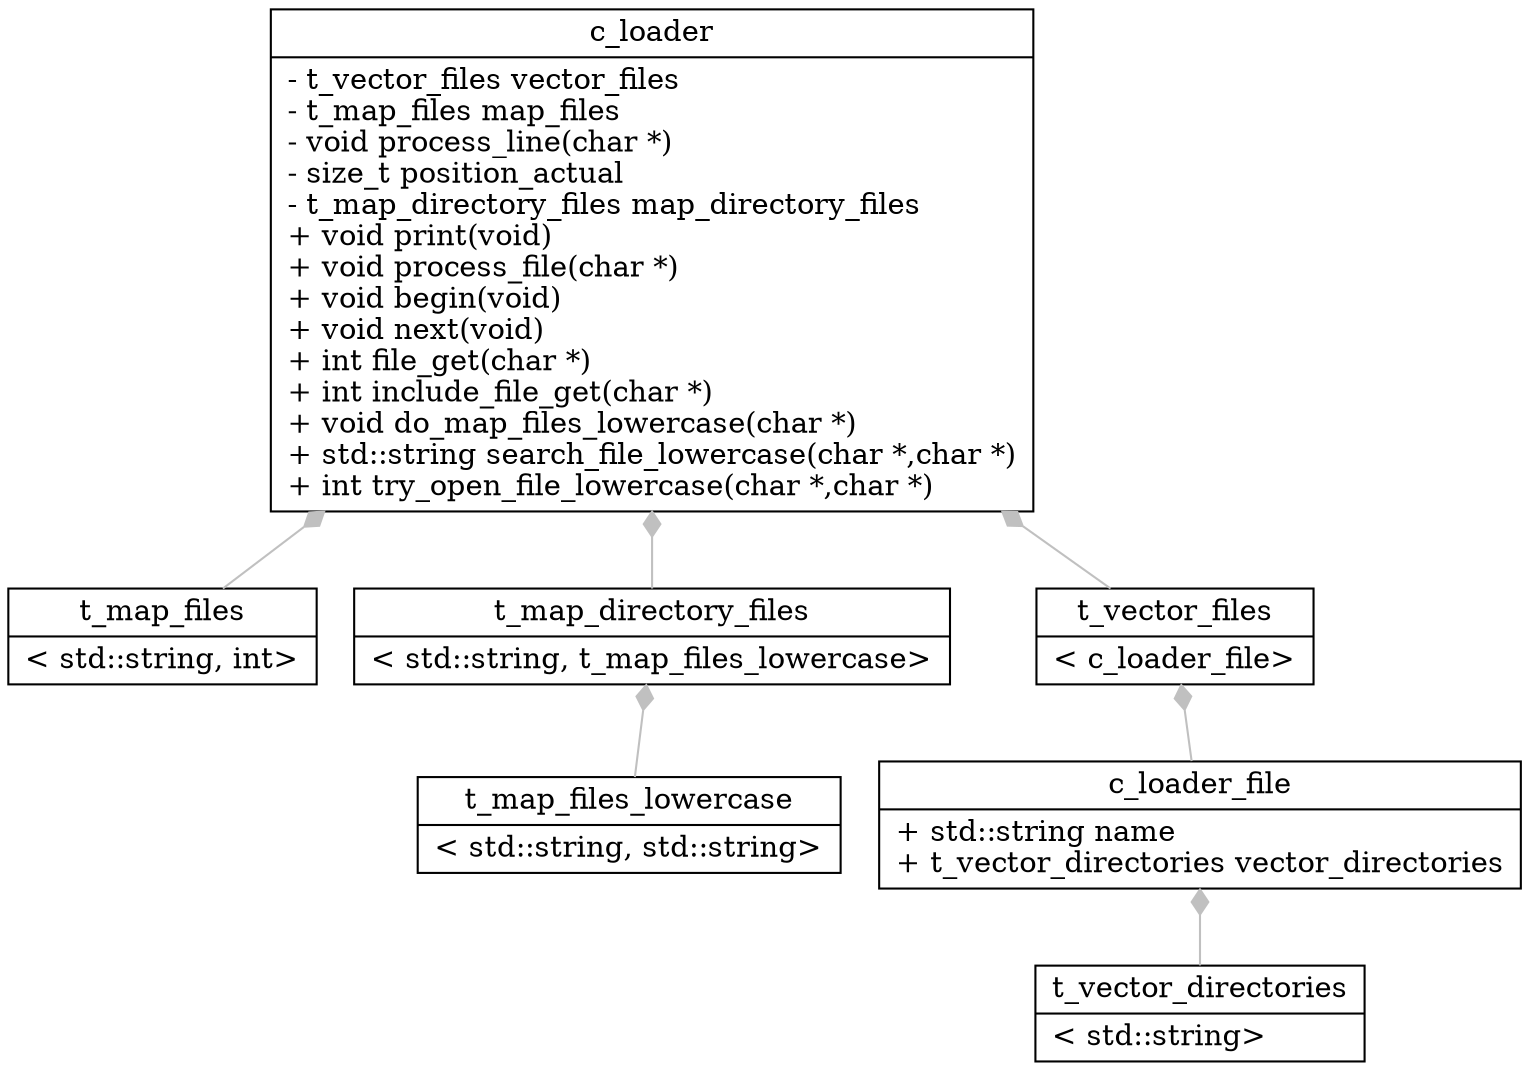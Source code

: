 digraph abidos_flow_diagram_01 {
//        fontname = "Bitstream Vera Sans"
//        fontsize = 8

        node [
//                fontname = "Bitstream Vera Sans"
//                fontsize = 8
                shape = "record"
        ]

        edge [
//                fontname = "Bitstream Vera Sans"
//                fontsize = 8
        ]
        
  c_loader [
//    URL="c_loader[/home/hevia/working/abidos/processor/includes/loader.h:42];c_loader[/home/hevia/working/abidos/processor/includes/loader.h:42];vector_files[/home/hevia/working/abidos/processor/includes/loader.h:45];map_files[/home/hevia/working/abidos/processor/includes/loader.h:46];process_line[/home/hevia/working/abidos/processor/src/loader.cpp:32];position_actual[/home/hevia/working/abidos/processor/includes/loader.h:50];map_directory_files[/home/hevia/working/abidos/processor/includes/loader.h:52];print[/home/hevia/working/abidos/processor/src/loader.cpp:99];process_file[/home/hevia/working/abidos/processor/src/loader.cpp:114];begin[/home/hevia/working/abidos/processor/src/loader.cpp:135];next[/home/hevia/working/abidos/processor/src/loader.cpp:140];file_get[/home/hevia/working/abidos/processor/src/loader.cpp:145];include_file_get[/home/hevia/working/abidos/processor/src/loader.cpp:169];do_map_files_lowercase[/home/hevia/working/abidos/processor/src/loader.cpp:249];search_file_lowercase[/home/hevia/working/abidos/processor/src/loader.cpp:294];try_open_file_lowercase[/home/hevia/working/abidos/processor/src/loader.cpp:329]",
    label="{ c_loader|- t_vector_files vector_files\l- t_map_files map_files\l- void process_line(char *)\l- size_t position_actual\l- t_map_directory_files map_directory_files\l+ void print(void)\l+ void process_file(char *)\l+ void begin(void)\l+ void next(void)\l+ int file_get(char *)\l+ int include_file_get(char *)\l+ void do_map_files_lowercase(char *)\l+ std::string search_file_lowercase(char *,char *)\l+ int try_open_file_lowercase(char *,char *)\l}"
  ]
/* c_generator_class_diagram::classes() */
  c_loader_file [
//    URL="c_loader_file[/home/hevia/working/abidos/processor/includes/loader.h:31];c_loader_file[/home/hevia/working/abidos/processor/includes/loader.h:31];name[/home/hevia/working/abidos/processor/includes/loader.h:32];vector_directories[/home/hevia/working/abidos/processor/includes/loader.h:33]",
    label="{ c_loader_file|+ std::string name\l+ t_vector_directories vector_directories\l}"
  ]

/* c_generator_class_diagram::classes() */
  t_map_files [
//    URL="t_map_files[/home/hevia/working/abidos/processor/includes/loader.h:37];t_map_files[/home/hevia/working/abidos/processor/includes/loader.h:37];",
    label="{ t_map_files|\< std::string, int\>\l}"
  ]
/* c_generator_class_diagram::classes() */
  t_map_directory_files [
//    URL="t_map_directory_files[/home/hevia/working/abidos/processor/includes/loader.h:40];t_map_directory_files[/home/hevia/working/abidos/processor/includes/loader.h:40];",
    label="{ t_map_directory_files|\< std::string, t_map_files_lowercase\>\l}"
  ]
/* c_generator_class_diagram::classes() */
  t_map_files_lowercase [
//    URL="t_map_files_lowercase[/home/hevia/working/abidos/processor/includes/loader.h:39];t_map_files_lowercase[/home/hevia/working/abidos/processor/includes/loader.h:39];",
    label="{ t_map_files_lowercase|\< std::string, std::string\>\l}"
  ]
/* c_generator_class_diagram::classes() */
  t_vector_directories [
//    URL="t_vector_directories[/home/hevia/working/abidos/processor/includes/loader.h:29];t_vector_directories[/home/hevia/working/abidos/processor/includes/loader.h:29];",
    label="{ t_vector_directories|\< std::string\>\l}"
  ]
/* c_generator_class_diagram::classes() */
  t_vector_files [
//    URL="t_vector_files[/home/hevia/working/abidos/processor/includes/loader.h:36];t_vector_files[/home/hevia/working/abidos/processor/includes/loader.h:36];",
    label="{ t_vector_files|\< c_loader_file\>\l}"
  ]  

/* compositions_aggregations */
  /*c_loader -> t_vector_files*/  c_loader->t_vector_files [dir = "back", color = "gray", arrowtail = "diamond"];
  /*c_loader -> t_map_files*/  c_loader->t_map_files [dir = "back", color = "gray", arrowtail = "diamond"];
  /*c_loader -> t_map_directory_files*/  c_loader->t_map_directory_files [dir = "back", color = "gray", arrowtail = "diamond"];
/* c_generator_class_diagram::inheritance() */
/* c_generator_class_diagram::friends() */
/* compositions_aggregations */
  /*c_loader_file -> t_vector_directories*/  c_loader_file->t_vector_directories [dir = "back", color = "gray", arrowtail = "diamond"];
/* typedef_points_to[std::map] */   /*t_map_directory_files->t_map_files_lowercase*/  t_map_directory_files->t_map_files_lowercase [dir = "back", color = "gray", arrowtail = "diamond"];  
/* typedef_points_to[std::vector] */   /*t_vector_files->c_loader_file*/  t_vector_files->c_loader_file [dir = "back", color = "gray", arrowtail = "diamond"];
}
